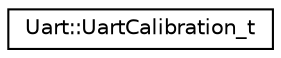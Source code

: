 digraph "Graphical Class Hierarchy"
{
  edge [fontname="Helvetica",fontsize="10",labelfontname="Helvetica",labelfontsize="10"];
  node [fontname="Helvetica",fontsize="10",shape=record];
  rankdir="LR";
  Node1 [label="Uart::UartCalibration_t",height=0.2,width=0.4,color="black", fillcolor="white", style="filled",URL="$d7/dde/structUart_1_1UartCalibration__t.html"];
}
